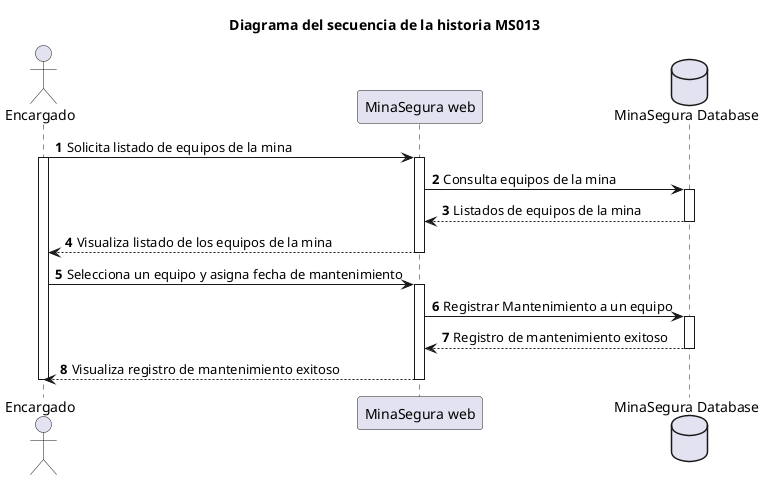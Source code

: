 @startuml hu1_sequence
autonumber

title Diagrama del secuencia de la historia MS013

actor Encargado
participant "MinaSegura web"
Database "MinaSegura Database"

Encargado->"MinaSegura web": Solicita listado de equipos de la mina
activate Encargado
activate "MinaSegura web"

"MinaSegura web"->"MinaSegura Database": Consulta equipos de la mina
activate "MinaSegura Database"

"MinaSegura Database" --> "MinaSegura web": Listados de equipos de la mina
deactivate "MinaSegura Database"

"MinaSegura web" --> Encargado: Visualiza listado de los equipos de la mina
deactivate "MinaSegura web"

Encargado->"MinaSegura web": Selecciona un equipo y asigna fecha de mantenimiento
activate "MinaSegura web"

"MinaSegura web"->"MinaSegura Database": Registrar Mantenimiento a un equipo
activate "MinaSegura Database"

"MinaSegura Database"-->"MinaSegura web": Registro de mantenimiento exitoso
deactivate "MinaSegura Database"

"MinaSegura web"-->Encargado: Visualiza registro de mantenimiento exitoso
deactivate "MinaSegura web"
deactivate Encargado


@enduml
